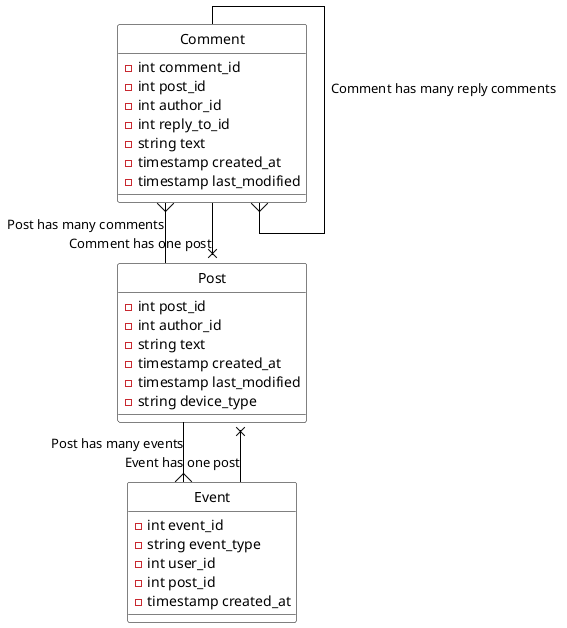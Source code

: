 @startuml tables
skinparam linetype ortho
skinparam packageStyle rectangle
skinparam shadowing false
skinparam class {
    BackgroundColor White
    BorderColor Black
    ArrowColor Black
}
hide circle

class "Post" {
    - int post_id
    - int author_id
    - string text
    - timestamp created_at
    - timestamp last_modified
    - string device_type
}

class "Comment" {
    - int comment_id
    - int post_id
    - int author_id
    - int reply_to_id
    - string text
    - timestamp created_at
    - timestamp last_modified
}

class "Event" {
    - int event_id
    - string event_type
    - int user_id
    - int post_id
    - timestamp created_at
}

Post -up-{ Comment: Post has many comments
Comment --x Post: Comment has one post

Post -down-{ Event: Post has many events
Post x-- Event: Event has one post

Comment -right-{ Comment: Comment has many reply comments

@enduml

